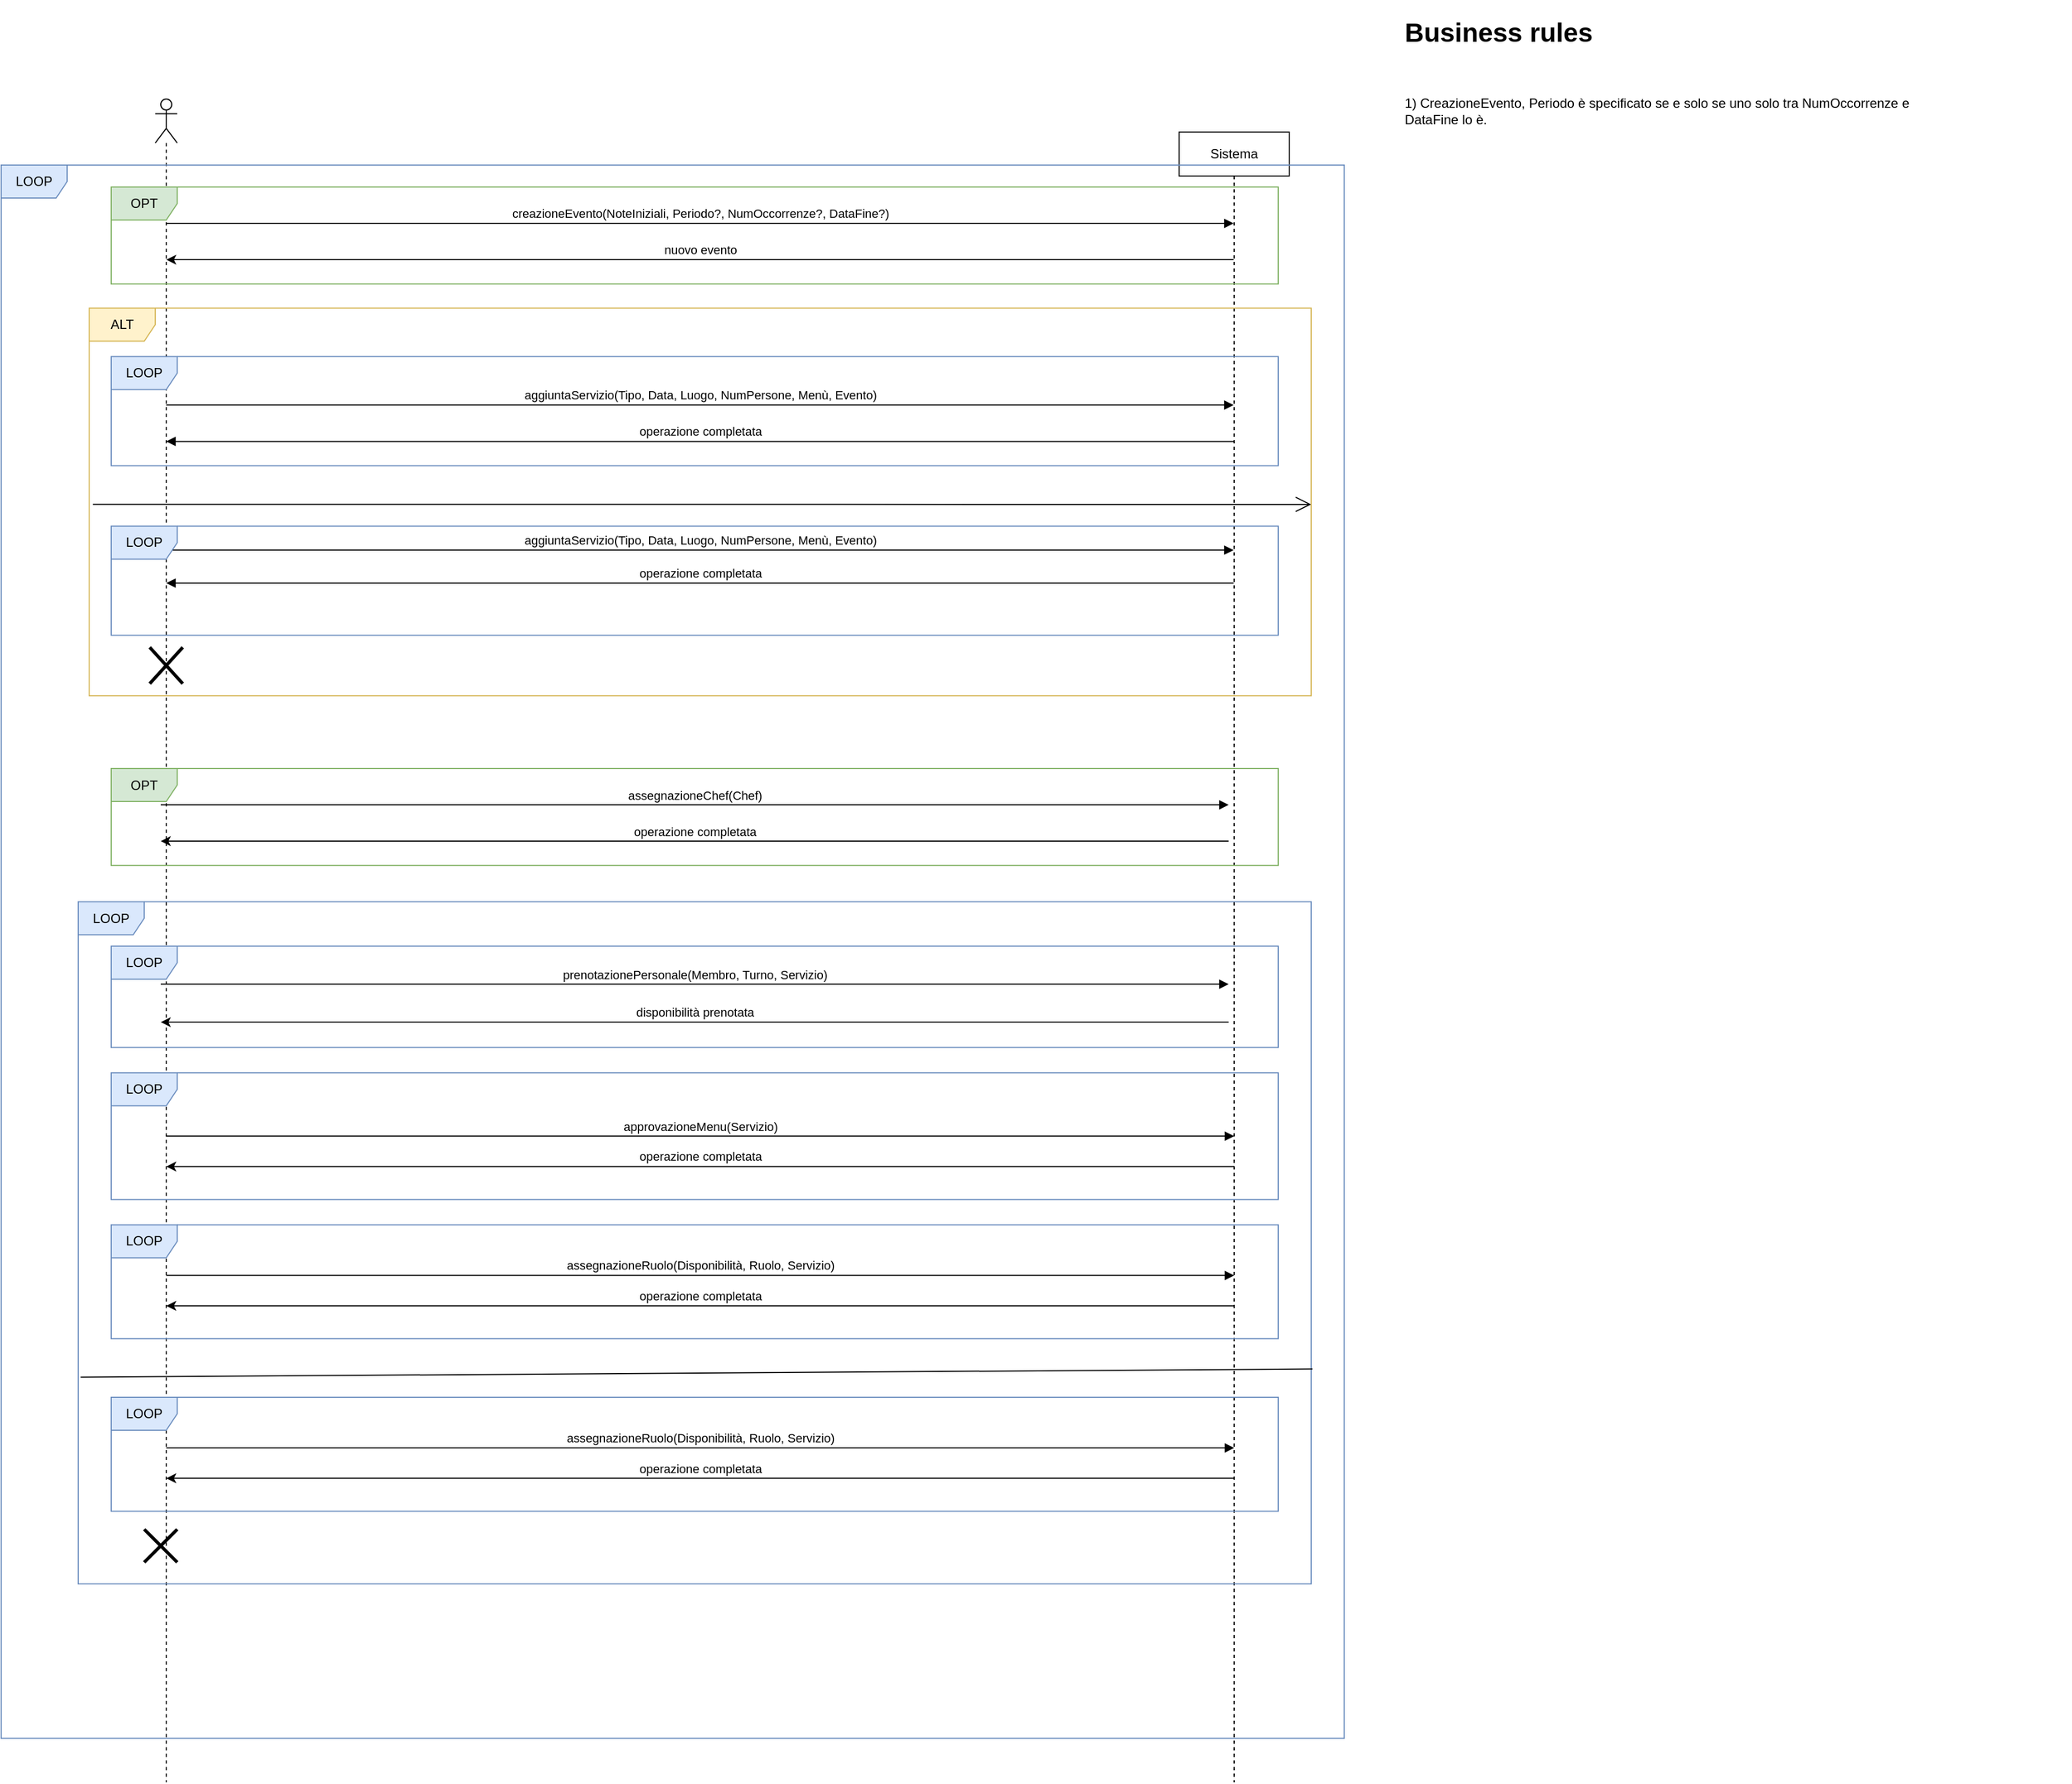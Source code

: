 <mxfile version="21.3.5" type="device">
  <diagram name="Page-1" id="aDgRZFvFXDjg_jGfRXhe">
    <mxGraphModel dx="1781" dy="512" grid="1" gridSize="10" guides="1" tooltips="1" connect="1" arrows="1" fold="1" page="1" pageScale="1" pageWidth="827" pageHeight="1169" math="0" shadow="0">
      <root>
        <mxCell id="0" />
        <mxCell id="1" parent="0" />
        <mxCell id="ziAq5ncUOEXPv-bApJY8-1" value="" style="shape=umlLifeline;perimeter=lifelinePerimeter;whiteSpace=wrap;html=1;container=1;dropTarget=0;collapsible=0;recursiveResize=0;outlineConnect=0;portConstraint=eastwest;newEdgeStyle={&quot;edgeStyle&quot;:&quot;elbowEdgeStyle&quot;,&quot;elbow&quot;:&quot;vertical&quot;,&quot;curved&quot;:0,&quot;rounded&quot;:0};participant=umlActor;" parent="1" vertex="1">
          <mxGeometry x="-220" y="190" width="20" height="1530" as="geometry" />
        </mxCell>
        <mxCell id="ziAq5ncUOEXPv-bApJY8-2" value="Sistema" style="shape=umlLifeline;perimeter=lifelinePerimeter;whiteSpace=wrap;html=1;container=1;dropTarget=0;collapsible=0;recursiveResize=0;outlineConnect=0;portConstraint=eastwest;newEdgeStyle={&quot;edgeStyle&quot;:&quot;elbowEdgeStyle&quot;,&quot;elbow&quot;:&quot;vertical&quot;,&quot;curved&quot;:0,&quot;rounded&quot;:0};" parent="1" vertex="1">
          <mxGeometry x="710" y="220" width="100" height="1500" as="geometry" />
        </mxCell>
        <mxCell id="en180CTn0l9zymGrBvhz-2" value="&lt;h1&gt;Business rules&lt;br&gt;&lt;/h1&gt;&lt;p&gt;&lt;br&gt;&lt;/p&gt;&lt;div&gt;1) CreazioneEvento, Periodo è specificato se e solo se uno solo tra NumOccorrenze e&lt;/div&gt;&lt;div&gt;DataFine lo è.&lt;br&gt;&lt;/div&gt;" style="text;html=1;strokeColor=none;fillColor=none;spacing=5;spacingTop=-20;whiteSpace=wrap;overflow=hidden;rounded=0;" parent="1" vertex="1">
          <mxGeometry x="910" y="110" width="610" height="640" as="geometry" />
        </mxCell>
        <mxCell id="en180CTn0l9zymGrBvhz-39" value="LOOP" style="shape=umlFrame;whiteSpace=wrap;html=1;pointerEvents=0;fillColor=#dae8fc;strokeColor=#6c8ebf;" parent="1" vertex="1">
          <mxGeometry x="-360" y="250" width="1220" height="1430" as="geometry" />
        </mxCell>
        <mxCell id="en180CTn0l9zymGrBvhz-41" value="" style="group" parent="1" vertex="1" connectable="0">
          <mxGeometry x="210" y="580" width="170" height="50" as="geometry" />
        </mxCell>
        <mxCell id="en180CTn0l9zymGrBvhz-31" value="aggiuntaServizio(Tipo, Data, Luogo, NumPersone, Menù, Evento)" style="html=1;verticalAlign=bottom;endArrow=block;edgeStyle=elbowEdgeStyle;elbow=vertical;curved=0;rounded=0;" parent="en180CTn0l9zymGrBvhz-41" source="ziAq5ncUOEXPv-bApJY8-1" target="ziAq5ncUOEXPv-bApJY8-2" edge="1">
          <mxGeometry width="80" relative="1" as="geometry">
            <mxPoint x="-49.36" y="40" as="sourcePoint" />
            <mxPoint x="270.64" y="40" as="targetPoint" />
            <Array as="points">
              <mxPoint x="10" y="20" />
              <mxPoint x="170" />
              <mxPoint x="101.14" y="40" />
            </Array>
          </mxGeometry>
        </mxCell>
        <mxCell id="en180CTn0l9zymGrBvhz-32" value="operazione completata" style="html=1;verticalAlign=bottom;endArrow=none;edgeStyle=elbowEdgeStyle;elbow=vertical;curved=0;rounded=0;startArrow=block;startFill=1;endFill=0;" parent="en180CTn0l9zymGrBvhz-41" source="ziAq5ncUOEXPv-bApJY8-1" target="ziAq5ncUOEXPv-bApJY8-2" edge="1">
          <mxGeometry width="80" relative="1" as="geometry">
            <mxPoint x="-49.36" y="70" as="sourcePoint" />
            <mxPoint x="270.64" y="70" as="targetPoint" />
            <Array as="points">
              <mxPoint y="50" />
              <mxPoint x="70" y="30" />
            </Array>
          </mxGeometry>
        </mxCell>
        <mxCell id="en180CTn0l9zymGrBvhz-42" value="" style="group" parent="1" vertex="1" connectable="0">
          <mxGeometry x="-290" y="270" width="1120" height="1269.6" as="geometry" />
        </mxCell>
        <mxCell id="en180CTn0l9zymGrBvhz-29" value="" style="endArrow=open;endFill=1;endSize=12;html=1;rounded=0;exitX=0.003;exitY=0.506;exitDx=0;exitDy=0;exitPerimeter=0;" parent="en180CTn0l9zymGrBvhz-42" source="en180CTn0l9zymGrBvhz-28" edge="1">
          <mxGeometry width="160" relative="1" as="geometry">
            <mxPoint x="320" y="330.303" as="sourcePoint" />
            <mxPoint x="1120" y="288.465" as="targetPoint" />
          </mxGeometry>
        </mxCell>
        <mxCell id="en180CTn0l9zymGrBvhz-40" value="" style="group" parent="en180CTn0l9zymGrBvhz-42" vertex="1" connectable="0">
          <mxGeometry width="1120" height="1269.6" as="geometry" />
        </mxCell>
        <mxCell id="en180CTn0l9zymGrBvhz-18" value="" style="group" parent="en180CTn0l9zymGrBvhz-40" vertex="1" connectable="0">
          <mxGeometry x="30" width="1060" height="88.081" as="geometry" />
        </mxCell>
        <mxCell id="ziAq5ncUOEXPv-bApJY8-3" value="creazioneEvento(NoteIniziali, Periodo?, NumOccorrenze?, DataFine?)" style="html=1;verticalAlign=bottom;endArrow=block;edgeStyle=elbowEdgeStyle;elbow=vertical;curved=0;rounded=0;" parent="en180CTn0l9zymGrBvhz-18" source="ziAq5ncUOEXPv-bApJY8-1" target="ziAq5ncUOEXPv-bApJY8-2" edge="1">
          <mxGeometry width="80" relative="1" as="geometry">
            <mxPoint x="80" as="sourcePoint" />
            <mxPoint x="500" y="11.01" as="targetPoint" />
            <Array as="points">
              <mxPoint x="760" y="33.03" />
              <mxPoint x="50" />
            </Array>
          </mxGeometry>
        </mxCell>
        <mxCell id="ziAq5ncUOEXPv-bApJY8-4" value="nuovo evento" style="html=1;verticalAlign=bottom;endArrow=none;edgeStyle=elbowEdgeStyle;elbow=vertical;curved=0;rounded=0;startArrow=classic;startFill=1;endFill=0;" parent="en180CTn0l9zymGrBvhz-18" source="ziAq5ncUOEXPv-bApJY8-1" target="ziAq5ncUOEXPv-bApJY8-2" edge="1">
          <mxGeometry width="80" relative="1" as="geometry">
            <mxPoint x="630" y="187.172" as="sourcePoint" />
            <mxPoint x="710" y="187.172" as="targetPoint" />
            <Array as="points">
              <mxPoint x="760" y="66.061" />
              <mxPoint x="550" y="44.04" />
            </Array>
          </mxGeometry>
        </mxCell>
        <mxCell id="en180CTn0l9zymGrBvhz-16" value="OPT" style="shape=umlFrame;whiteSpace=wrap;html=1;pointerEvents=0;fillColor=#d5e8d4;strokeColor=#82b366;" parent="en180CTn0l9zymGrBvhz-18" vertex="1">
          <mxGeometry width="1060" height="88.081" as="geometry" />
        </mxCell>
        <mxCell id="en180CTn0l9zymGrBvhz-21" value="" style="group" parent="en180CTn0l9zymGrBvhz-40" vertex="1" connectable="0">
          <mxGeometry x="30" y="528.485" width="1060" height="88.081" as="geometry" />
        </mxCell>
        <mxCell id="en180CTn0l9zymGrBvhz-8" value="assegnazioneChef(Chef)" style="html=1;verticalAlign=bottom;endArrow=block;edgeStyle=elbowEdgeStyle;elbow=vertical;curved=0;rounded=0;" parent="en180CTn0l9zymGrBvhz-21" edge="1">
          <mxGeometry width="80" relative="1" as="geometry">
            <mxPoint x="45" y="33.03" as="sourcePoint" />
            <mxPoint x="1015" y="33.03" as="targetPoint" />
            <Array as="points">
              <mxPoint x="635" y="33.03" />
              <mxPoint x="566.14" y="77.071" />
            </Array>
          </mxGeometry>
        </mxCell>
        <mxCell id="en180CTn0l9zymGrBvhz-9" value="operazione completata" style="html=1;verticalAlign=bottom;endArrow=none;edgeStyle=elbowEdgeStyle;elbow=vertical;curved=0;rounded=0;startArrow=classic;startFill=1;endFill=0;" parent="en180CTn0l9zymGrBvhz-21" edge="1">
          <mxGeometry width="80" relative="1" as="geometry">
            <mxPoint x="45" y="66.061" as="sourcePoint" />
            <mxPoint x="1015" y="66.061" as="targetPoint" />
            <Array as="points">
              <mxPoint x="545" y="66.061" />
            </Array>
          </mxGeometry>
        </mxCell>
        <mxCell id="en180CTn0l9zymGrBvhz-20" value="OPT" style="shape=umlFrame;whiteSpace=wrap;html=1;pointerEvents=0;fillColor=#d5e8d4;strokeColor=#82b366;" parent="en180CTn0l9zymGrBvhz-21" vertex="1">
          <mxGeometry width="1060" height="88.081" as="geometry" />
        </mxCell>
        <mxCell id="en180CTn0l9zymGrBvhz-35" value="" style="group" parent="en180CTn0l9zymGrBvhz-40" vertex="1" connectable="0">
          <mxGeometry x="10" y="110.101" width="1110" height="352.323" as="geometry" />
        </mxCell>
        <mxCell id="en180CTn0l9zymGrBvhz-19" value="" style="group" parent="en180CTn0l9zymGrBvhz-35" vertex="1" connectable="0">
          <mxGeometry x="20" y="44.04" width="1060" height="99.091" as="geometry" />
        </mxCell>
        <mxCell id="ziAq5ncUOEXPv-bApJY8-9" value="aggiuntaServizio(Tipo, Data, Luogo, NumPersone, Menù, Evento)" style="html=1;verticalAlign=bottom;endArrow=block;edgeStyle=elbowEdgeStyle;elbow=vertical;curved=0;rounded=0;" parent="en180CTn0l9zymGrBvhz-19" source="ziAq5ncUOEXPv-bApJY8-1" target="ziAq5ncUOEXPv-bApJY8-2" edge="1">
          <mxGeometry width="80" relative="1" as="geometry">
            <mxPoint x="420.64" y="66.061" as="sourcePoint" />
            <mxPoint x="740.64" y="66.061" as="targetPoint" />
            <Array as="points">
              <mxPoint x="480" y="44.04" />
              <mxPoint x="640" y="22.02" />
              <mxPoint x="571.14" y="66.061" />
            </Array>
          </mxGeometry>
        </mxCell>
        <mxCell id="ziAq5ncUOEXPv-bApJY8-10" value="operazione completata" style="html=1;verticalAlign=bottom;endArrow=none;edgeStyle=elbowEdgeStyle;elbow=vertical;curved=0;rounded=0;startArrow=block;startFill=1;endFill=0;" parent="en180CTn0l9zymGrBvhz-19" source="ziAq5ncUOEXPv-bApJY8-1" target="ziAq5ncUOEXPv-bApJY8-2" edge="1">
          <mxGeometry width="80" relative="1" as="geometry">
            <mxPoint x="420.64" y="99.091" as="sourcePoint" />
            <mxPoint x="740.64" y="99.091" as="targetPoint" />
            <Array as="points">
              <mxPoint x="470" y="77.071" />
              <mxPoint x="540" y="55.051" />
            </Array>
          </mxGeometry>
        </mxCell>
        <mxCell id="en180CTn0l9zymGrBvhz-17" value="LOOP" style="shape=umlFrame;whiteSpace=wrap;html=1;pointerEvents=0;fillColor=#dae8fc;strokeColor=#6c8ebf;swimlaneFillColor=none;gradientColor=none;shadow=0;" parent="en180CTn0l9zymGrBvhz-19" vertex="1">
          <mxGeometry width="1060" height="99.091" as="geometry" />
        </mxCell>
        <mxCell id="en180CTn0l9zymGrBvhz-28" value="ALT" style="shape=umlFrame;whiteSpace=wrap;html=1;pointerEvents=0;fillColor=#fff2cc;strokeColor=#d6b656;" parent="en180CTn0l9zymGrBvhz-35" vertex="1">
          <mxGeometry width="1110" height="352.323" as="geometry" />
        </mxCell>
        <mxCell id="en180CTn0l9zymGrBvhz-30" value="" style="group" parent="en180CTn0l9zymGrBvhz-35" vertex="1" connectable="0">
          <mxGeometry x="20" y="198.182" width="1060" height="99.091" as="geometry" />
        </mxCell>
        <mxCell id="en180CTn0l9zymGrBvhz-33" value="LOOP" style="shape=umlFrame;whiteSpace=wrap;html=1;pointerEvents=0;fillColor=#dae8fc;strokeColor=#6c8ebf;swimlaneFillColor=none;gradientColor=none;shadow=0;" parent="en180CTn0l9zymGrBvhz-30" vertex="1">
          <mxGeometry width="1060" height="99.091" as="geometry" />
        </mxCell>
        <mxCell id="en180CTn0l9zymGrBvhz-34" value="" style="shape=umlDestroy;whiteSpace=wrap;html=1;strokeWidth=3;targetShapes=umlLifeline;" parent="en180CTn0l9zymGrBvhz-35" vertex="1">
          <mxGeometry x="55" y="308.283" width="30" height="33.03" as="geometry" />
        </mxCell>
        <mxCell id="en180CTn0l9zymGrBvhz-38" value="" style="group" parent="en180CTn0l9zymGrBvhz-40" vertex="1" connectable="0">
          <mxGeometry y="649.6" width="1120" height="620" as="geometry" />
        </mxCell>
        <mxCell id="en180CTn0l9zymGrBvhz-36" value="" style="group" parent="en180CTn0l9zymGrBvhz-38" vertex="1" connectable="0">
          <mxGeometry x="30" y="40.4" width="1060" height="356.81" as="geometry" />
        </mxCell>
        <mxCell id="en180CTn0l9zymGrBvhz-25" value="" style="group" parent="en180CTn0l9zymGrBvhz-36" vertex="1" connectable="0">
          <mxGeometry y="253.22" width="1060" height="103.59" as="geometry" />
        </mxCell>
        <mxCell id="en180CTn0l9zymGrBvhz-14" value="assegnazioneRuolo(Disponibilità, Ruolo, Servizio)" style="html=1;verticalAlign=bottom;endArrow=block;edgeStyle=elbowEdgeStyle;elbow=vertical;curved=0;rounded=0;movable=1;resizable=1;rotatable=1;deletable=1;editable=1;locked=0;connectable=1;" parent="en180CTn0l9zymGrBvhz-25" edge="1">
          <mxGeometry width="80" relative="1" as="geometry">
            <mxPoint x="50" y="46.04" as="sourcePoint" />
            <mxPoint x="1020" y="46.04" as="targetPoint" />
            <Array as="points">
              <mxPoint x="640" y="46.04" />
              <mxPoint x="571.14" y="92.08" />
            </Array>
          </mxGeometry>
        </mxCell>
        <mxCell id="en180CTn0l9zymGrBvhz-15" value="operazione completata" style="html=1;verticalAlign=bottom;endArrow=none;edgeStyle=elbowEdgeStyle;elbow=vertical;curved=0;rounded=0;startArrow=classic;startFill=1;endFill=0;movable=1;resizable=1;rotatable=1;deletable=1;editable=1;locked=0;connectable=1;" parent="en180CTn0l9zymGrBvhz-25" edge="1">
          <mxGeometry width="80" relative="1" as="geometry">
            <mxPoint x="50" y="73.664" as="sourcePoint" />
            <mxPoint x="1020" y="73.664" as="targetPoint" />
            <Array as="points">
              <mxPoint x="550" y="73.664" />
            </Array>
          </mxGeometry>
        </mxCell>
        <mxCell id="en180CTn0l9zymGrBvhz-24" value="LOOP" style="shape=umlFrame;whiteSpace=wrap;html=1;pointerEvents=0;fillColor=#dae8fc;strokeColor=#6c8ebf;" parent="en180CTn0l9zymGrBvhz-25" vertex="1">
          <mxGeometry width="1060" height="103.59" as="geometry" />
        </mxCell>
        <mxCell id="en180CTn0l9zymGrBvhz-26" value="" style="group" parent="en180CTn0l9zymGrBvhz-36" vertex="1" connectable="0">
          <mxGeometry y="115.1" width="1060" height="115.1" as="geometry" />
        </mxCell>
        <mxCell id="en180CTn0l9zymGrBvhz-12" value="approvazioneMenu(Servizio)" style="html=1;verticalAlign=bottom;endArrow=block;edgeStyle=elbowEdgeStyle;elbow=vertical;curved=0;rounded=0;movable=1;resizable=1;rotatable=1;deletable=1;editable=1;locked=0;connectable=1;" parent="en180CTn0l9zymGrBvhz-26" edge="1">
          <mxGeometry width="80" relative="1" as="geometry">
            <mxPoint x="50" y="57.55" as="sourcePoint" />
            <mxPoint x="1020" y="57.55" as="targetPoint" />
            <Array as="points">
              <mxPoint x="640" y="57.55" />
              <mxPoint x="571.14" y="103.59" />
            </Array>
          </mxGeometry>
        </mxCell>
        <mxCell id="en180CTn0l9zymGrBvhz-13" value="operazione completata" style="html=1;verticalAlign=bottom;endArrow=none;edgeStyle=elbowEdgeStyle;elbow=vertical;curved=0;rounded=0;startArrow=classic;startFill=1;endFill=0;movable=1;resizable=1;rotatable=1;deletable=1;editable=1;locked=0;connectable=1;" parent="en180CTn0l9zymGrBvhz-26" edge="1">
          <mxGeometry width="80" relative="1" as="geometry">
            <mxPoint x="50" y="85.174" as="sourcePoint" />
            <mxPoint x="1020" y="85.174" as="targetPoint" />
            <Array as="points">
              <mxPoint x="550" y="85.174" />
            </Array>
          </mxGeometry>
        </mxCell>
        <mxCell id="en180CTn0l9zymGrBvhz-23" value="LOOP" style="shape=umlFrame;whiteSpace=wrap;html=1;pointerEvents=0;fillColor=#dae8fc;strokeColor=#6c8ebf;" parent="en180CTn0l9zymGrBvhz-26" vertex="1">
          <mxGeometry width="1060" height="115.1" as="geometry" />
        </mxCell>
        <mxCell id="en180CTn0l9zymGrBvhz-27" value="" style="group" parent="en180CTn0l9zymGrBvhz-36" vertex="1" connectable="0">
          <mxGeometry width="1060" height="92.08" as="geometry" />
        </mxCell>
        <mxCell id="en180CTn0l9zymGrBvhz-10" value="prenotazionePersonale(Membro, Turno, Servizio)" style="html=1;verticalAlign=bottom;endArrow=block;edgeStyle=elbowEdgeStyle;elbow=vertical;curved=0;rounded=0;movable=1;resizable=1;rotatable=1;deletable=1;editable=1;locked=0;connectable=1;" parent="en180CTn0l9zymGrBvhz-27" edge="1">
          <mxGeometry width="80" relative="1" as="geometry">
            <mxPoint x="45" y="34.53" as="sourcePoint" />
            <mxPoint x="1015" y="34.53" as="targetPoint" />
            <Array as="points">
              <mxPoint x="635" y="34.53" />
              <mxPoint x="566.14" y="80.57" />
            </Array>
          </mxGeometry>
        </mxCell>
        <mxCell id="en180CTn0l9zymGrBvhz-11" value="disponibilità prenotata" style="html=1;verticalAlign=bottom;endArrow=none;edgeStyle=elbowEdgeStyle;elbow=vertical;curved=0;rounded=0;startArrow=classic;startFill=1;endFill=0;movable=1;resizable=1;rotatable=1;deletable=1;editable=1;locked=0;connectable=1;" parent="en180CTn0l9zymGrBvhz-27" edge="1">
          <mxGeometry width="80" relative="1" as="geometry">
            <mxPoint x="45" y="69.06" as="sourcePoint" />
            <mxPoint x="1015" y="69.06" as="targetPoint" />
            <Array as="points">
              <mxPoint x="545" y="69.06" />
            </Array>
          </mxGeometry>
        </mxCell>
        <mxCell id="en180CTn0l9zymGrBvhz-22" value="LOOP" style="shape=umlFrame;whiteSpace=wrap;html=1;pointerEvents=0;fillColor=#dae8fc;strokeColor=#6c8ebf;" parent="en180CTn0l9zymGrBvhz-27" vertex="1">
          <mxGeometry width="1060" height="92.08" as="geometry" />
        </mxCell>
        <mxCell id="en180CTn0l9zymGrBvhz-37" value="LOOP" style="shape=umlFrame;whiteSpace=wrap;html=1;pointerEvents=0;fillColor=#dae8fc;strokeColor=#6c8ebf;" parent="en180CTn0l9zymGrBvhz-38" vertex="1">
          <mxGeometry width="1120" height="620" as="geometry" />
        </mxCell>
        <mxCell id="en180CTn0l9zymGrBvhz-44" value="" style="endArrow=none;endFill=0;endSize=12;html=1;rounded=0;exitX=0.002;exitY=0.697;exitDx=0;exitDy=0;exitPerimeter=0;entryX=1.001;entryY=0.685;entryDx=0;entryDy=0;entryPerimeter=0;" parent="en180CTn0l9zymGrBvhz-38" source="en180CTn0l9zymGrBvhz-37" target="en180CTn0l9zymGrBvhz-37" edge="1">
          <mxGeometry width="160" relative="1" as="geometry">
            <mxPoint x="310" y="410.4" as="sourcePoint" />
            <mxPoint x="470" y="410.4" as="targetPoint" />
          </mxGeometry>
        </mxCell>
        <mxCell id="en180CTn0l9zymGrBvhz-48" value="LOOP" style="shape=umlFrame;whiteSpace=wrap;html=1;pointerEvents=0;fillColor=#dae8fc;strokeColor=#6c8ebf;" parent="en180CTn0l9zymGrBvhz-38" vertex="1">
          <mxGeometry x="30" y="450.4" width="1060" height="103.59" as="geometry" />
        </mxCell>
        <mxCell id="en180CTn0l9zymGrBvhz-49" value="assegnazioneRuolo(Disponibilità, Ruolo, Servizio)" style="html=1;verticalAlign=bottom;endArrow=block;edgeStyle=elbowEdgeStyle;elbow=vertical;curved=0;rounded=0;movable=1;resizable=1;rotatable=1;deletable=1;editable=1;locked=0;connectable=1;" parent="en180CTn0l9zymGrBvhz-38" edge="1">
          <mxGeometry width="80" relative="1" as="geometry">
            <mxPoint x="80" y="496.44" as="sourcePoint" />
            <mxPoint x="1050" y="496.44" as="targetPoint" />
            <Array as="points">
              <mxPoint x="670" y="496.44" />
              <mxPoint x="601.14" y="542.48" />
            </Array>
          </mxGeometry>
        </mxCell>
        <mxCell id="en180CTn0l9zymGrBvhz-50" value="operazione completata" style="html=1;verticalAlign=bottom;endArrow=none;edgeStyle=elbowEdgeStyle;elbow=vertical;curved=0;rounded=0;startArrow=classic;startFill=1;endFill=0;movable=1;resizable=1;rotatable=1;deletable=1;editable=1;locked=0;connectable=1;" parent="en180CTn0l9zymGrBvhz-38" edge="1">
          <mxGeometry width="80" relative="1" as="geometry">
            <mxPoint x="80" y="524.064" as="sourcePoint" />
            <mxPoint x="1050" y="524.064" as="targetPoint" />
            <Array as="points">
              <mxPoint x="580" y="524.064" />
            </Array>
          </mxGeometry>
        </mxCell>
        <mxCell id="en180CTn0l9zymGrBvhz-51" value="" style="shape=umlDestroy;whiteSpace=wrap;html=1;strokeWidth=3;targetShapes=umlLifeline;" parent="en180CTn0l9zymGrBvhz-38" vertex="1">
          <mxGeometry x="60" y="570.4" width="30" height="30" as="geometry" />
        </mxCell>
      </root>
    </mxGraphModel>
  </diagram>
</mxfile>

